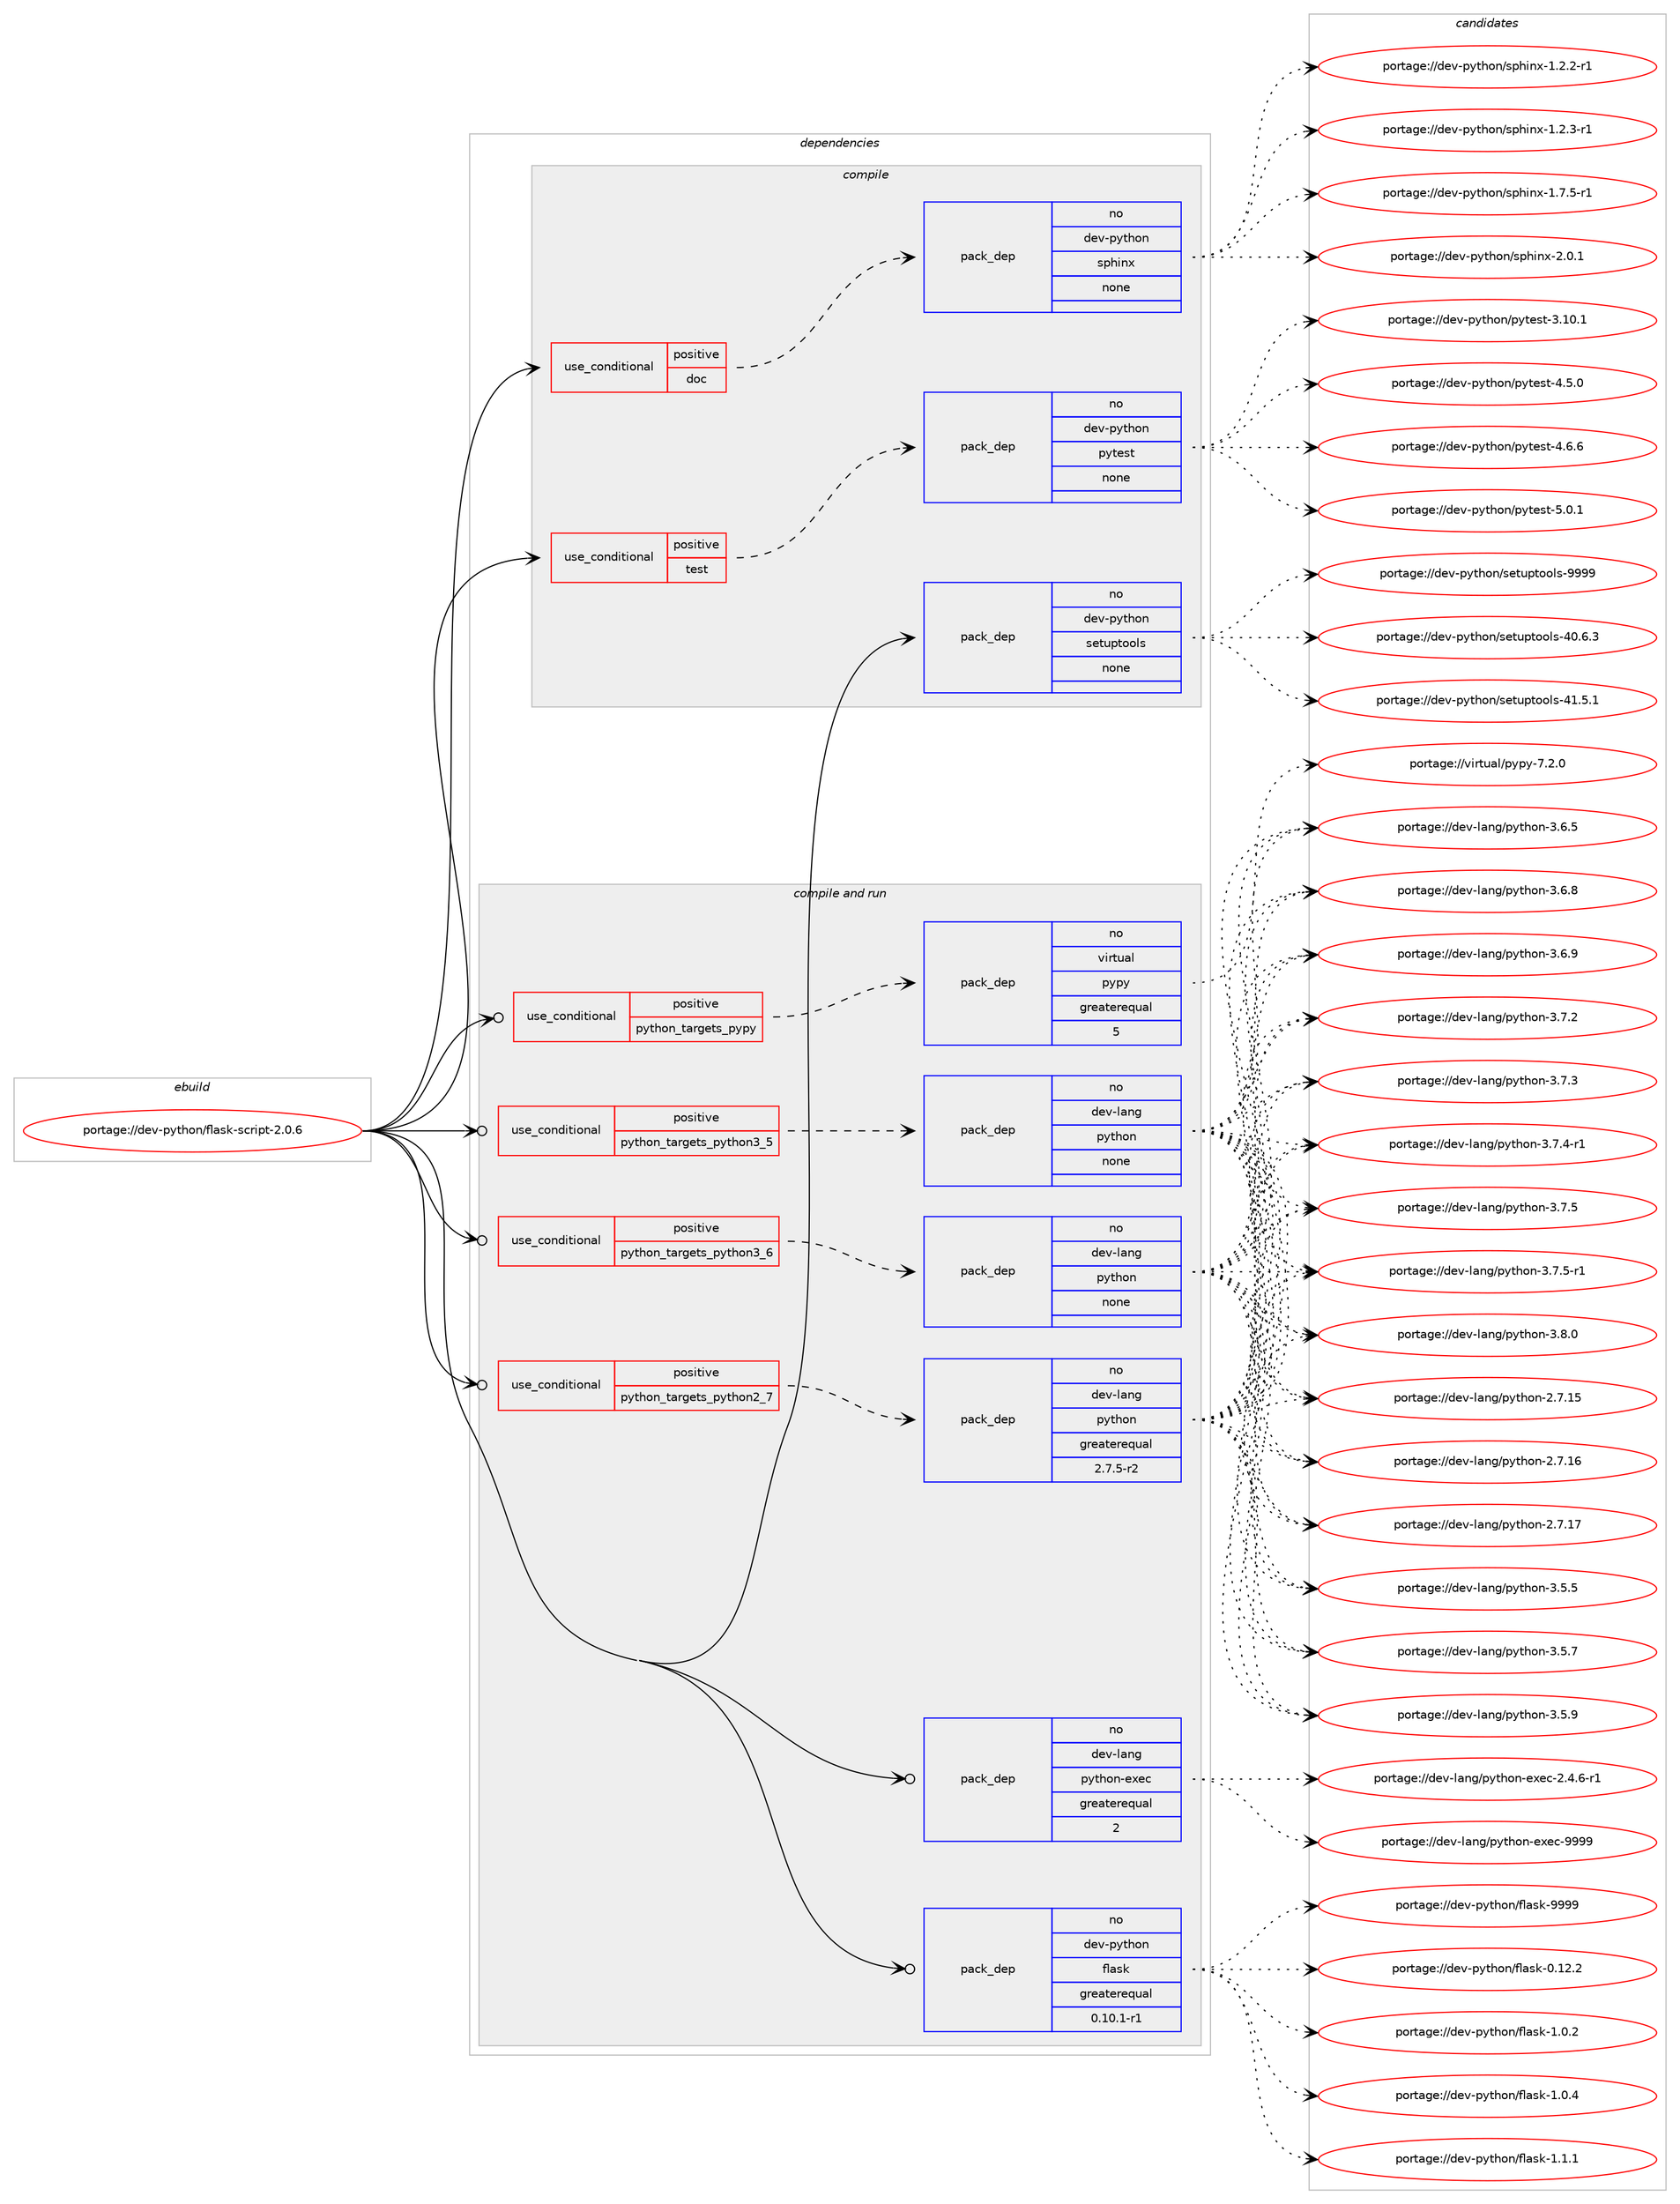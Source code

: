 digraph prolog {

# *************
# Graph options
# *************

newrank=true;
concentrate=true;
compound=true;
graph [rankdir=LR,fontname=Helvetica,fontsize=10,ranksep=1.5];#, ranksep=2.5, nodesep=0.2];
edge  [arrowhead=vee];
node  [fontname=Helvetica,fontsize=10];

# **********
# The ebuild
# **********

subgraph cluster_leftcol {
color=gray;
rank=same;
label=<<i>ebuild</i>>;
id [label="portage://dev-python/flask-script-2.0.6", color=red, width=4, href="../dev-python/flask-script-2.0.6.svg"];
}

# ****************
# The dependencies
# ****************

subgraph cluster_midcol {
color=gray;
label=<<i>dependencies</i>>;
subgraph cluster_compile {
fillcolor="#eeeeee";
style=filled;
label=<<i>compile</i>>;
subgraph cond28834 {
dependency140158 [label=<<TABLE BORDER="0" CELLBORDER="1" CELLSPACING="0" CELLPADDING="4"><TR><TD ROWSPAN="3" CELLPADDING="10">use_conditional</TD></TR><TR><TD>positive</TD></TR><TR><TD>doc</TD></TR></TABLE>>, shape=none, color=red];
subgraph pack108006 {
dependency140159 [label=<<TABLE BORDER="0" CELLBORDER="1" CELLSPACING="0" CELLPADDING="4" WIDTH="220"><TR><TD ROWSPAN="6" CELLPADDING="30">pack_dep</TD></TR><TR><TD WIDTH="110">no</TD></TR><TR><TD>dev-python</TD></TR><TR><TD>sphinx</TD></TR><TR><TD>none</TD></TR><TR><TD></TD></TR></TABLE>>, shape=none, color=blue];
}
dependency140158:e -> dependency140159:w [weight=20,style="dashed",arrowhead="vee"];
}
id:e -> dependency140158:w [weight=20,style="solid",arrowhead="vee"];
subgraph cond28835 {
dependency140160 [label=<<TABLE BORDER="0" CELLBORDER="1" CELLSPACING="0" CELLPADDING="4"><TR><TD ROWSPAN="3" CELLPADDING="10">use_conditional</TD></TR><TR><TD>positive</TD></TR><TR><TD>test</TD></TR></TABLE>>, shape=none, color=red];
subgraph pack108007 {
dependency140161 [label=<<TABLE BORDER="0" CELLBORDER="1" CELLSPACING="0" CELLPADDING="4" WIDTH="220"><TR><TD ROWSPAN="6" CELLPADDING="30">pack_dep</TD></TR><TR><TD WIDTH="110">no</TD></TR><TR><TD>dev-python</TD></TR><TR><TD>pytest</TD></TR><TR><TD>none</TD></TR><TR><TD></TD></TR></TABLE>>, shape=none, color=blue];
}
dependency140160:e -> dependency140161:w [weight=20,style="dashed",arrowhead="vee"];
}
id:e -> dependency140160:w [weight=20,style="solid",arrowhead="vee"];
subgraph pack108008 {
dependency140162 [label=<<TABLE BORDER="0" CELLBORDER="1" CELLSPACING="0" CELLPADDING="4" WIDTH="220"><TR><TD ROWSPAN="6" CELLPADDING="30">pack_dep</TD></TR><TR><TD WIDTH="110">no</TD></TR><TR><TD>dev-python</TD></TR><TR><TD>setuptools</TD></TR><TR><TD>none</TD></TR><TR><TD></TD></TR></TABLE>>, shape=none, color=blue];
}
id:e -> dependency140162:w [weight=20,style="solid",arrowhead="vee"];
}
subgraph cluster_compileandrun {
fillcolor="#eeeeee";
style=filled;
label=<<i>compile and run</i>>;
subgraph cond28836 {
dependency140163 [label=<<TABLE BORDER="0" CELLBORDER="1" CELLSPACING="0" CELLPADDING="4"><TR><TD ROWSPAN="3" CELLPADDING="10">use_conditional</TD></TR><TR><TD>positive</TD></TR><TR><TD>python_targets_pypy</TD></TR></TABLE>>, shape=none, color=red];
subgraph pack108009 {
dependency140164 [label=<<TABLE BORDER="0" CELLBORDER="1" CELLSPACING="0" CELLPADDING="4" WIDTH="220"><TR><TD ROWSPAN="6" CELLPADDING="30">pack_dep</TD></TR><TR><TD WIDTH="110">no</TD></TR><TR><TD>virtual</TD></TR><TR><TD>pypy</TD></TR><TR><TD>greaterequal</TD></TR><TR><TD>5</TD></TR></TABLE>>, shape=none, color=blue];
}
dependency140163:e -> dependency140164:w [weight=20,style="dashed",arrowhead="vee"];
}
id:e -> dependency140163:w [weight=20,style="solid",arrowhead="odotvee"];
subgraph cond28837 {
dependency140165 [label=<<TABLE BORDER="0" CELLBORDER="1" CELLSPACING="0" CELLPADDING="4"><TR><TD ROWSPAN="3" CELLPADDING="10">use_conditional</TD></TR><TR><TD>positive</TD></TR><TR><TD>python_targets_python2_7</TD></TR></TABLE>>, shape=none, color=red];
subgraph pack108010 {
dependency140166 [label=<<TABLE BORDER="0" CELLBORDER="1" CELLSPACING="0" CELLPADDING="4" WIDTH="220"><TR><TD ROWSPAN="6" CELLPADDING="30">pack_dep</TD></TR><TR><TD WIDTH="110">no</TD></TR><TR><TD>dev-lang</TD></TR><TR><TD>python</TD></TR><TR><TD>greaterequal</TD></TR><TR><TD>2.7.5-r2</TD></TR></TABLE>>, shape=none, color=blue];
}
dependency140165:e -> dependency140166:w [weight=20,style="dashed",arrowhead="vee"];
}
id:e -> dependency140165:w [weight=20,style="solid",arrowhead="odotvee"];
subgraph cond28838 {
dependency140167 [label=<<TABLE BORDER="0" CELLBORDER="1" CELLSPACING="0" CELLPADDING="4"><TR><TD ROWSPAN="3" CELLPADDING="10">use_conditional</TD></TR><TR><TD>positive</TD></TR><TR><TD>python_targets_python3_5</TD></TR></TABLE>>, shape=none, color=red];
subgraph pack108011 {
dependency140168 [label=<<TABLE BORDER="0" CELLBORDER="1" CELLSPACING="0" CELLPADDING="4" WIDTH="220"><TR><TD ROWSPAN="6" CELLPADDING="30">pack_dep</TD></TR><TR><TD WIDTH="110">no</TD></TR><TR><TD>dev-lang</TD></TR><TR><TD>python</TD></TR><TR><TD>none</TD></TR><TR><TD></TD></TR></TABLE>>, shape=none, color=blue];
}
dependency140167:e -> dependency140168:w [weight=20,style="dashed",arrowhead="vee"];
}
id:e -> dependency140167:w [weight=20,style="solid",arrowhead="odotvee"];
subgraph cond28839 {
dependency140169 [label=<<TABLE BORDER="0" CELLBORDER="1" CELLSPACING="0" CELLPADDING="4"><TR><TD ROWSPAN="3" CELLPADDING="10">use_conditional</TD></TR><TR><TD>positive</TD></TR><TR><TD>python_targets_python3_6</TD></TR></TABLE>>, shape=none, color=red];
subgraph pack108012 {
dependency140170 [label=<<TABLE BORDER="0" CELLBORDER="1" CELLSPACING="0" CELLPADDING="4" WIDTH="220"><TR><TD ROWSPAN="6" CELLPADDING="30">pack_dep</TD></TR><TR><TD WIDTH="110">no</TD></TR><TR><TD>dev-lang</TD></TR><TR><TD>python</TD></TR><TR><TD>none</TD></TR><TR><TD></TD></TR></TABLE>>, shape=none, color=blue];
}
dependency140169:e -> dependency140170:w [weight=20,style="dashed",arrowhead="vee"];
}
id:e -> dependency140169:w [weight=20,style="solid",arrowhead="odotvee"];
subgraph pack108013 {
dependency140171 [label=<<TABLE BORDER="0" CELLBORDER="1" CELLSPACING="0" CELLPADDING="4" WIDTH="220"><TR><TD ROWSPAN="6" CELLPADDING="30">pack_dep</TD></TR><TR><TD WIDTH="110">no</TD></TR><TR><TD>dev-lang</TD></TR><TR><TD>python-exec</TD></TR><TR><TD>greaterequal</TD></TR><TR><TD>2</TD></TR></TABLE>>, shape=none, color=blue];
}
id:e -> dependency140171:w [weight=20,style="solid",arrowhead="odotvee"];
subgraph pack108014 {
dependency140172 [label=<<TABLE BORDER="0" CELLBORDER="1" CELLSPACING="0" CELLPADDING="4" WIDTH="220"><TR><TD ROWSPAN="6" CELLPADDING="30">pack_dep</TD></TR><TR><TD WIDTH="110">no</TD></TR><TR><TD>dev-python</TD></TR><TR><TD>flask</TD></TR><TR><TD>greaterequal</TD></TR><TR><TD>0.10.1-r1</TD></TR></TABLE>>, shape=none, color=blue];
}
id:e -> dependency140172:w [weight=20,style="solid",arrowhead="odotvee"];
}
subgraph cluster_run {
fillcolor="#eeeeee";
style=filled;
label=<<i>run</i>>;
}
}

# **************
# The candidates
# **************

subgraph cluster_choices {
rank=same;
color=gray;
label=<<i>candidates</i>>;

subgraph choice108006 {
color=black;
nodesep=1;
choiceportage10010111845112121116104111110471151121041051101204549465046504511449 [label="portage://dev-python/sphinx-1.2.2-r1", color=red, width=4,href="../dev-python/sphinx-1.2.2-r1.svg"];
choiceportage10010111845112121116104111110471151121041051101204549465046514511449 [label="portage://dev-python/sphinx-1.2.3-r1", color=red, width=4,href="../dev-python/sphinx-1.2.3-r1.svg"];
choiceportage10010111845112121116104111110471151121041051101204549465546534511449 [label="portage://dev-python/sphinx-1.7.5-r1", color=red, width=4,href="../dev-python/sphinx-1.7.5-r1.svg"];
choiceportage1001011184511212111610411111047115112104105110120455046484649 [label="portage://dev-python/sphinx-2.0.1", color=red, width=4,href="../dev-python/sphinx-2.0.1.svg"];
dependency140159:e -> choiceportage10010111845112121116104111110471151121041051101204549465046504511449:w [style=dotted,weight="100"];
dependency140159:e -> choiceportage10010111845112121116104111110471151121041051101204549465046514511449:w [style=dotted,weight="100"];
dependency140159:e -> choiceportage10010111845112121116104111110471151121041051101204549465546534511449:w [style=dotted,weight="100"];
dependency140159:e -> choiceportage1001011184511212111610411111047115112104105110120455046484649:w [style=dotted,weight="100"];
}
subgraph choice108007 {
color=black;
nodesep=1;
choiceportage100101118451121211161041111104711212111610111511645514649484649 [label="portage://dev-python/pytest-3.10.1", color=red, width=4,href="../dev-python/pytest-3.10.1.svg"];
choiceportage1001011184511212111610411111047112121116101115116455246534648 [label="portage://dev-python/pytest-4.5.0", color=red, width=4,href="../dev-python/pytest-4.5.0.svg"];
choiceportage1001011184511212111610411111047112121116101115116455246544654 [label="portage://dev-python/pytest-4.6.6", color=red, width=4,href="../dev-python/pytest-4.6.6.svg"];
choiceportage1001011184511212111610411111047112121116101115116455346484649 [label="portage://dev-python/pytest-5.0.1", color=red, width=4,href="../dev-python/pytest-5.0.1.svg"];
dependency140161:e -> choiceportage100101118451121211161041111104711212111610111511645514649484649:w [style=dotted,weight="100"];
dependency140161:e -> choiceportage1001011184511212111610411111047112121116101115116455246534648:w [style=dotted,weight="100"];
dependency140161:e -> choiceportage1001011184511212111610411111047112121116101115116455246544654:w [style=dotted,weight="100"];
dependency140161:e -> choiceportage1001011184511212111610411111047112121116101115116455346484649:w [style=dotted,weight="100"];
}
subgraph choice108008 {
color=black;
nodesep=1;
choiceportage100101118451121211161041111104711510111611711211611111110811545524846544651 [label="portage://dev-python/setuptools-40.6.3", color=red, width=4,href="../dev-python/setuptools-40.6.3.svg"];
choiceportage100101118451121211161041111104711510111611711211611111110811545524946534649 [label="portage://dev-python/setuptools-41.5.1", color=red, width=4,href="../dev-python/setuptools-41.5.1.svg"];
choiceportage10010111845112121116104111110471151011161171121161111111081154557575757 [label="portage://dev-python/setuptools-9999", color=red, width=4,href="../dev-python/setuptools-9999.svg"];
dependency140162:e -> choiceportage100101118451121211161041111104711510111611711211611111110811545524846544651:w [style=dotted,weight="100"];
dependency140162:e -> choiceportage100101118451121211161041111104711510111611711211611111110811545524946534649:w [style=dotted,weight="100"];
dependency140162:e -> choiceportage10010111845112121116104111110471151011161171121161111111081154557575757:w [style=dotted,weight="100"];
}
subgraph choice108009 {
color=black;
nodesep=1;
choiceportage1181051141161179710847112121112121455546504648 [label="portage://virtual/pypy-7.2.0", color=red, width=4,href="../virtual/pypy-7.2.0.svg"];
dependency140164:e -> choiceportage1181051141161179710847112121112121455546504648:w [style=dotted,weight="100"];
}
subgraph choice108010 {
color=black;
nodesep=1;
choiceportage10010111845108971101034711212111610411111045504655464953 [label="portage://dev-lang/python-2.7.15", color=red, width=4,href="../dev-lang/python-2.7.15.svg"];
choiceportage10010111845108971101034711212111610411111045504655464954 [label="portage://dev-lang/python-2.7.16", color=red, width=4,href="../dev-lang/python-2.7.16.svg"];
choiceportage10010111845108971101034711212111610411111045504655464955 [label="portage://dev-lang/python-2.7.17", color=red, width=4,href="../dev-lang/python-2.7.17.svg"];
choiceportage100101118451089711010347112121116104111110455146534653 [label="portage://dev-lang/python-3.5.5", color=red, width=4,href="../dev-lang/python-3.5.5.svg"];
choiceportage100101118451089711010347112121116104111110455146534655 [label="portage://dev-lang/python-3.5.7", color=red, width=4,href="../dev-lang/python-3.5.7.svg"];
choiceportage100101118451089711010347112121116104111110455146534657 [label="portage://dev-lang/python-3.5.9", color=red, width=4,href="../dev-lang/python-3.5.9.svg"];
choiceportage100101118451089711010347112121116104111110455146544653 [label="portage://dev-lang/python-3.6.5", color=red, width=4,href="../dev-lang/python-3.6.5.svg"];
choiceportage100101118451089711010347112121116104111110455146544656 [label="portage://dev-lang/python-3.6.8", color=red, width=4,href="../dev-lang/python-3.6.8.svg"];
choiceportage100101118451089711010347112121116104111110455146544657 [label="portage://dev-lang/python-3.6.9", color=red, width=4,href="../dev-lang/python-3.6.9.svg"];
choiceportage100101118451089711010347112121116104111110455146554650 [label="portage://dev-lang/python-3.7.2", color=red, width=4,href="../dev-lang/python-3.7.2.svg"];
choiceportage100101118451089711010347112121116104111110455146554651 [label="portage://dev-lang/python-3.7.3", color=red, width=4,href="../dev-lang/python-3.7.3.svg"];
choiceportage1001011184510897110103471121211161041111104551465546524511449 [label="portage://dev-lang/python-3.7.4-r1", color=red, width=4,href="../dev-lang/python-3.7.4-r1.svg"];
choiceportage100101118451089711010347112121116104111110455146554653 [label="portage://dev-lang/python-3.7.5", color=red, width=4,href="../dev-lang/python-3.7.5.svg"];
choiceportage1001011184510897110103471121211161041111104551465546534511449 [label="portage://dev-lang/python-3.7.5-r1", color=red, width=4,href="../dev-lang/python-3.7.5-r1.svg"];
choiceportage100101118451089711010347112121116104111110455146564648 [label="portage://dev-lang/python-3.8.0", color=red, width=4,href="../dev-lang/python-3.8.0.svg"];
dependency140166:e -> choiceportage10010111845108971101034711212111610411111045504655464953:w [style=dotted,weight="100"];
dependency140166:e -> choiceportage10010111845108971101034711212111610411111045504655464954:w [style=dotted,weight="100"];
dependency140166:e -> choiceportage10010111845108971101034711212111610411111045504655464955:w [style=dotted,weight="100"];
dependency140166:e -> choiceportage100101118451089711010347112121116104111110455146534653:w [style=dotted,weight="100"];
dependency140166:e -> choiceportage100101118451089711010347112121116104111110455146534655:w [style=dotted,weight="100"];
dependency140166:e -> choiceportage100101118451089711010347112121116104111110455146534657:w [style=dotted,weight="100"];
dependency140166:e -> choiceportage100101118451089711010347112121116104111110455146544653:w [style=dotted,weight="100"];
dependency140166:e -> choiceportage100101118451089711010347112121116104111110455146544656:w [style=dotted,weight="100"];
dependency140166:e -> choiceportage100101118451089711010347112121116104111110455146544657:w [style=dotted,weight="100"];
dependency140166:e -> choiceportage100101118451089711010347112121116104111110455146554650:w [style=dotted,weight="100"];
dependency140166:e -> choiceportage100101118451089711010347112121116104111110455146554651:w [style=dotted,weight="100"];
dependency140166:e -> choiceportage1001011184510897110103471121211161041111104551465546524511449:w [style=dotted,weight="100"];
dependency140166:e -> choiceportage100101118451089711010347112121116104111110455146554653:w [style=dotted,weight="100"];
dependency140166:e -> choiceportage1001011184510897110103471121211161041111104551465546534511449:w [style=dotted,weight="100"];
dependency140166:e -> choiceportage100101118451089711010347112121116104111110455146564648:w [style=dotted,weight="100"];
}
subgraph choice108011 {
color=black;
nodesep=1;
choiceportage10010111845108971101034711212111610411111045504655464953 [label="portage://dev-lang/python-2.7.15", color=red, width=4,href="../dev-lang/python-2.7.15.svg"];
choiceportage10010111845108971101034711212111610411111045504655464954 [label="portage://dev-lang/python-2.7.16", color=red, width=4,href="../dev-lang/python-2.7.16.svg"];
choiceportage10010111845108971101034711212111610411111045504655464955 [label="portage://dev-lang/python-2.7.17", color=red, width=4,href="../dev-lang/python-2.7.17.svg"];
choiceportage100101118451089711010347112121116104111110455146534653 [label="portage://dev-lang/python-3.5.5", color=red, width=4,href="../dev-lang/python-3.5.5.svg"];
choiceportage100101118451089711010347112121116104111110455146534655 [label="portage://dev-lang/python-3.5.7", color=red, width=4,href="../dev-lang/python-3.5.7.svg"];
choiceportage100101118451089711010347112121116104111110455146534657 [label="portage://dev-lang/python-3.5.9", color=red, width=4,href="../dev-lang/python-3.5.9.svg"];
choiceportage100101118451089711010347112121116104111110455146544653 [label="portage://dev-lang/python-3.6.5", color=red, width=4,href="../dev-lang/python-3.6.5.svg"];
choiceportage100101118451089711010347112121116104111110455146544656 [label="portage://dev-lang/python-3.6.8", color=red, width=4,href="../dev-lang/python-3.6.8.svg"];
choiceportage100101118451089711010347112121116104111110455146544657 [label="portage://dev-lang/python-3.6.9", color=red, width=4,href="../dev-lang/python-3.6.9.svg"];
choiceportage100101118451089711010347112121116104111110455146554650 [label="portage://dev-lang/python-3.7.2", color=red, width=4,href="../dev-lang/python-3.7.2.svg"];
choiceportage100101118451089711010347112121116104111110455146554651 [label="portage://dev-lang/python-3.7.3", color=red, width=4,href="../dev-lang/python-3.7.3.svg"];
choiceportage1001011184510897110103471121211161041111104551465546524511449 [label="portage://dev-lang/python-3.7.4-r1", color=red, width=4,href="../dev-lang/python-3.7.4-r1.svg"];
choiceportage100101118451089711010347112121116104111110455146554653 [label="portage://dev-lang/python-3.7.5", color=red, width=4,href="../dev-lang/python-3.7.5.svg"];
choiceportage1001011184510897110103471121211161041111104551465546534511449 [label="portage://dev-lang/python-3.7.5-r1", color=red, width=4,href="../dev-lang/python-3.7.5-r1.svg"];
choiceportage100101118451089711010347112121116104111110455146564648 [label="portage://dev-lang/python-3.8.0", color=red, width=4,href="../dev-lang/python-3.8.0.svg"];
dependency140168:e -> choiceportage10010111845108971101034711212111610411111045504655464953:w [style=dotted,weight="100"];
dependency140168:e -> choiceportage10010111845108971101034711212111610411111045504655464954:w [style=dotted,weight="100"];
dependency140168:e -> choiceportage10010111845108971101034711212111610411111045504655464955:w [style=dotted,weight="100"];
dependency140168:e -> choiceportage100101118451089711010347112121116104111110455146534653:w [style=dotted,weight="100"];
dependency140168:e -> choiceportage100101118451089711010347112121116104111110455146534655:w [style=dotted,weight="100"];
dependency140168:e -> choiceportage100101118451089711010347112121116104111110455146534657:w [style=dotted,weight="100"];
dependency140168:e -> choiceportage100101118451089711010347112121116104111110455146544653:w [style=dotted,weight="100"];
dependency140168:e -> choiceportage100101118451089711010347112121116104111110455146544656:w [style=dotted,weight="100"];
dependency140168:e -> choiceportage100101118451089711010347112121116104111110455146544657:w [style=dotted,weight="100"];
dependency140168:e -> choiceportage100101118451089711010347112121116104111110455146554650:w [style=dotted,weight="100"];
dependency140168:e -> choiceportage100101118451089711010347112121116104111110455146554651:w [style=dotted,weight="100"];
dependency140168:e -> choiceportage1001011184510897110103471121211161041111104551465546524511449:w [style=dotted,weight="100"];
dependency140168:e -> choiceportage100101118451089711010347112121116104111110455146554653:w [style=dotted,weight="100"];
dependency140168:e -> choiceportage1001011184510897110103471121211161041111104551465546534511449:w [style=dotted,weight="100"];
dependency140168:e -> choiceportage100101118451089711010347112121116104111110455146564648:w [style=dotted,weight="100"];
}
subgraph choice108012 {
color=black;
nodesep=1;
choiceportage10010111845108971101034711212111610411111045504655464953 [label="portage://dev-lang/python-2.7.15", color=red, width=4,href="../dev-lang/python-2.7.15.svg"];
choiceportage10010111845108971101034711212111610411111045504655464954 [label="portage://dev-lang/python-2.7.16", color=red, width=4,href="../dev-lang/python-2.7.16.svg"];
choiceportage10010111845108971101034711212111610411111045504655464955 [label="portage://dev-lang/python-2.7.17", color=red, width=4,href="../dev-lang/python-2.7.17.svg"];
choiceportage100101118451089711010347112121116104111110455146534653 [label="portage://dev-lang/python-3.5.5", color=red, width=4,href="../dev-lang/python-3.5.5.svg"];
choiceportage100101118451089711010347112121116104111110455146534655 [label="portage://dev-lang/python-3.5.7", color=red, width=4,href="../dev-lang/python-3.5.7.svg"];
choiceportage100101118451089711010347112121116104111110455146534657 [label="portage://dev-lang/python-3.5.9", color=red, width=4,href="../dev-lang/python-3.5.9.svg"];
choiceportage100101118451089711010347112121116104111110455146544653 [label="portage://dev-lang/python-3.6.5", color=red, width=4,href="../dev-lang/python-3.6.5.svg"];
choiceportage100101118451089711010347112121116104111110455146544656 [label="portage://dev-lang/python-3.6.8", color=red, width=4,href="../dev-lang/python-3.6.8.svg"];
choiceportage100101118451089711010347112121116104111110455146544657 [label="portage://dev-lang/python-3.6.9", color=red, width=4,href="../dev-lang/python-3.6.9.svg"];
choiceportage100101118451089711010347112121116104111110455146554650 [label="portage://dev-lang/python-3.7.2", color=red, width=4,href="../dev-lang/python-3.7.2.svg"];
choiceportage100101118451089711010347112121116104111110455146554651 [label="portage://dev-lang/python-3.7.3", color=red, width=4,href="../dev-lang/python-3.7.3.svg"];
choiceportage1001011184510897110103471121211161041111104551465546524511449 [label="portage://dev-lang/python-3.7.4-r1", color=red, width=4,href="../dev-lang/python-3.7.4-r1.svg"];
choiceportage100101118451089711010347112121116104111110455146554653 [label="portage://dev-lang/python-3.7.5", color=red, width=4,href="../dev-lang/python-3.7.5.svg"];
choiceportage1001011184510897110103471121211161041111104551465546534511449 [label="portage://dev-lang/python-3.7.5-r1", color=red, width=4,href="../dev-lang/python-3.7.5-r1.svg"];
choiceportage100101118451089711010347112121116104111110455146564648 [label="portage://dev-lang/python-3.8.0", color=red, width=4,href="../dev-lang/python-3.8.0.svg"];
dependency140170:e -> choiceportage10010111845108971101034711212111610411111045504655464953:w [style=dotted,weight="100"];
dependency140170:e -> choiceportage10010111845108971101034711212111610411111045504655464954:w [style=dotted,weight="100"];
dependency140170:e -> choiceportage10010111845108971101034711212111610411111045504655464955:w [style=dotted,weight="100"];
dependency140170:e -> choiceportage100101118451089711010347112121116104111110455146534653:w [style=dotted,weight="100"];
dependency140170:e -> choiceportage100101118451089711010347112121116104111110455146534655:w [style=dotted,weight="100"];
dependency140170:e -> choiceportage100101118451089711010347112121116104111110455146534657:w [style=dotted,weight="100"];
dependency140170:e -> choiceportage100101118451089711010347112121116104111110455146544653:w [style=dotted,weight="100"];
dependency140170:e -> choiceportage100101118451089711010347112121116104111110455146544656:w [style=dotted,weight="100"];
dependency140170:e -> choiceportage100101118451089711010347112121116104111110455146544657:w [style=dotted,weight="100"];
dependency140170:e -> choiceportage100101118451089711010347112121116104111110455146554650:w [style=dotted,weight="100"];
dependency140170:e -> choiceportage100101118451089711010347112121116104111110455146554651:w [style=dotted,weight="100"];
dependency140170:e -> choiceportage1001011184510897110103471121211161041111104551465546524511449:w [style=dotted,weight="100"];
dependency140170:e -> choiceportage100101118451089711010347112121116104111110455146554653:w [style=dotted,weight="100"];
dependency140170:e -> choiceportage1001011184510897110103471121211161041111104551465546534511449:w [style=dotted,weight="100"];
dependency140170:e -> choiceportage100101118451089711010347112121116104111110455146564648:w [style=dotted,weight="100"];
}
subgraph choice108013 {
color=black;
nodesep=1;
choiceportage10010111845108971101034711212111610411111045101120101994550465246544511449 [label="portage://dev-lang/python-exec-2.4.6-r1", color=red, width=4,href="../dev-lang/python-exec-2.4.6-r1.svg"];
choiceportage10010111845108971101034711212111610411111045101120101994557575757 [label="portage://dev-lang/python-exec-9999", color=red, width=4,href="../dev-lang/python-exec-9999.svg"];
dependency140171:e -> choiceportage10010111845108971101034711212111610411111045101120101994550465246544511449:w [style=dotted,weight="100"];
dependency140171:e -> choiceportage10010111845108971101034711212111610411111045101120101994557575757:w [style=dotted,weight="100"];
}
subgraph choice108014 {
color=black;
nodesep=1;
choiceportage10010111845112121116104111110471021089711510745484649504650 [label="portage://dev-python/flask-0.12.2", color=red, width=4,href="../dev-python/flask-0.12.2.svg"];
choiceportage100101118451121211161041111104710210897115107454946484650 [label="portage://dev-python/flask-1.0.2", color=red, width=4,href="../dev-python/flask-1.0.2.svg"];
choiceportage100101118451121211161041111104710210897115107454946484652 [label="portage://dev-python/flask-1.0.4", color=red, width=4,href="../dev-python/flask-1.0.4.svg"];
choiceportage100101118451121211161041111104710210897115107454946494649 [label="portage://dev-python/flask-1.1.1", color=red, width=4,href="../dev-python/flask-1.1.1.svg"];
choiceportage1001011184511212111610411111047102108971151074557575757 [label="portage://dev-python/flask-9999", color=red, width=4,href="../dev-python/flask-9999.svg"];
dependency140172:e -> choiceportage10010111845112121116104111110471021089711510745484649504650:w [style=dotted,weight="100"];
dependency140172:e -> choiceportage100101118451121211161041111104710210897115107454946484650:w [style=dotted,weight="100"];
dependency140172:e -> choiceportage100101118451121211161041111104710210897115107454946484652:w [style=dotted,weight="100"];
dependency140172:e -> choiceportage100101118451121211161041111104710210897115107454946494649:w [style=dotted,weight="100"];
dependency140172:e -> choiceportage1001011184511212111610411111047102108971151074557575757:w [style=dotted,weight="100"];
}
}

}
